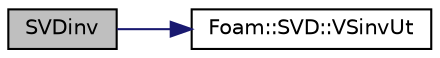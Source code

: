 digraph "SVDinv"
{
  bgcolor="transparent";
  edge [fontname="Helvetica",fontsize="10",labelfontname="Helvetica",labelfontsize="10"];
  node [fontname="Helvetica",fontsize="10",shape=record];
  rankdir="LR";
  Node1 [label="SVDinv",height=0.2,width=0.4,color="black", fillcolor="grey75", style="filled", fontcolor="black"];
  Node1 -> Node2 [color="midnightblue",fontsize="10",style="solid",fontname="Helvetica"];
  Node2 [label="Foam::SVD::VSinvUt",height=0.2,width=0.4,color="black",URL="$a02510.html#a403aaa8c7ebb126986c68c1c3d581f63",tooltip="Return VSinvUt (the pseudo inverse) "];
}
